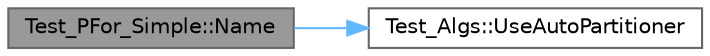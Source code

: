 digraph "Test_PFor_Simple::Name"
{
 // LATEX_PDF_SIZE
  bgcolor="transparent";
  edge [fontname=Helvetica,fontsize=10,labelfontname=Helvetica,labelfontsize=10];
  node [fontname=Helvetica,fontsize=10,shape=box,height=0.2,width=0.4];
  rankdir="LR";
  Node1 [id="Node000001",label="Test_PFor_Simple::Name",height=0.2,width=0.4,color="gray40", fillcolor="grey60", style="filled", fontcolor="black",tooltip="Returns short title string to be used in the regular output to identify the test"];
  Node1 -> Node2 [id="edge2_Node000001_Node000002",color="steelblue1",style="solid",tooltip=" "];
  Node2 [id="Node000002",label="Test_Algs::UseAutoPartitioner",height=0.2,width=0.4,color="grey40", fillcolor="white", style="filled",URL="$class_test___algs.html#a9bf51b4d2c3cf0dea21c52b1a1f73d44",tooltip=" "];
}
